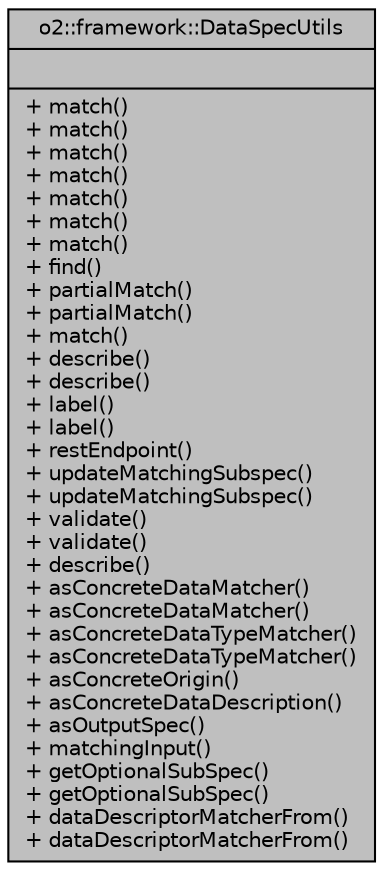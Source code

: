 digraph "o2::framework::DataSpecUtils"
{
 // INTERACTIVE_SVG=YES
  bgcolor="transparent";
  edge [fontname="Helvetica",fontsize="10",labelfontname="Helvetica",labelfontsize="10"];
  node [fontname="Helvetica",fontsize="10",shape=record];
  Node1 [label="{o2::framework::DataSpecUtils\n||+ match()\l+ match()\l+ match()\l+ match()\l+ match()\l+ match()\l+ match()\l+ find()\l+ partialMatch()\l+ partialMatch()\l+ match()\l+ describe()\l+ describe()\l+ label()\l+ label()\l+ restEndpoint()\l+ updateMatchingSubspec()\l+ updateMatchingSubspec()\l+ validate()\l+ validate()\l+ describe()\l+ asConcreteDataMatcher()\l+ asConcreteDataMatcher()\l+ asConcreteDataTypeMatcher()\l+ asConcreteDataTypeMatcher()\l+ asConcreteOrigin()\l+ asConcreteDataDescription()\l+ asOutputSpec()\l+ matchingInput()\l+ getOptionalSubSpec()\l+ getOptionalSubSpec()\l+ dataDescriptorMatcherFrom()\l+ dataDescriptorMatcherFrom()\l}",height=0.2,width=0.4,color="black", fillcolor="grey75", style="filled", fontcolor="black"];
}
